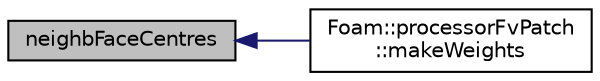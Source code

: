digraph "neighbFaceCentres"
{
  bgcolor="transparent";
  edge [fontname="Helvetica",fontsize="10",labelfontname="Helvetica",labelfontsize="10"];
  node [fontname="Helvetica",fontsize="10",shape=record];
  rankdir="LR";
  Node1 [label="neighbFaceCentres",height=0.2,width=0.4,color="black", fillcolor="grey75", style="filled", fontcolor="black"];
  Node1 -> Node2 [dir="back",color="midnightblue",fontsize="10",style="solid",fontname="Helvetica"];
  Node2 [label="Foam::processorFvPatch\l::makeWeights",height=0.2,width=0.4,color="black",URL="$a01973.html#a6e8461e70d8bb85a22df5d8266daaa55",tooltip="Make patch weighting factors. "];
}
